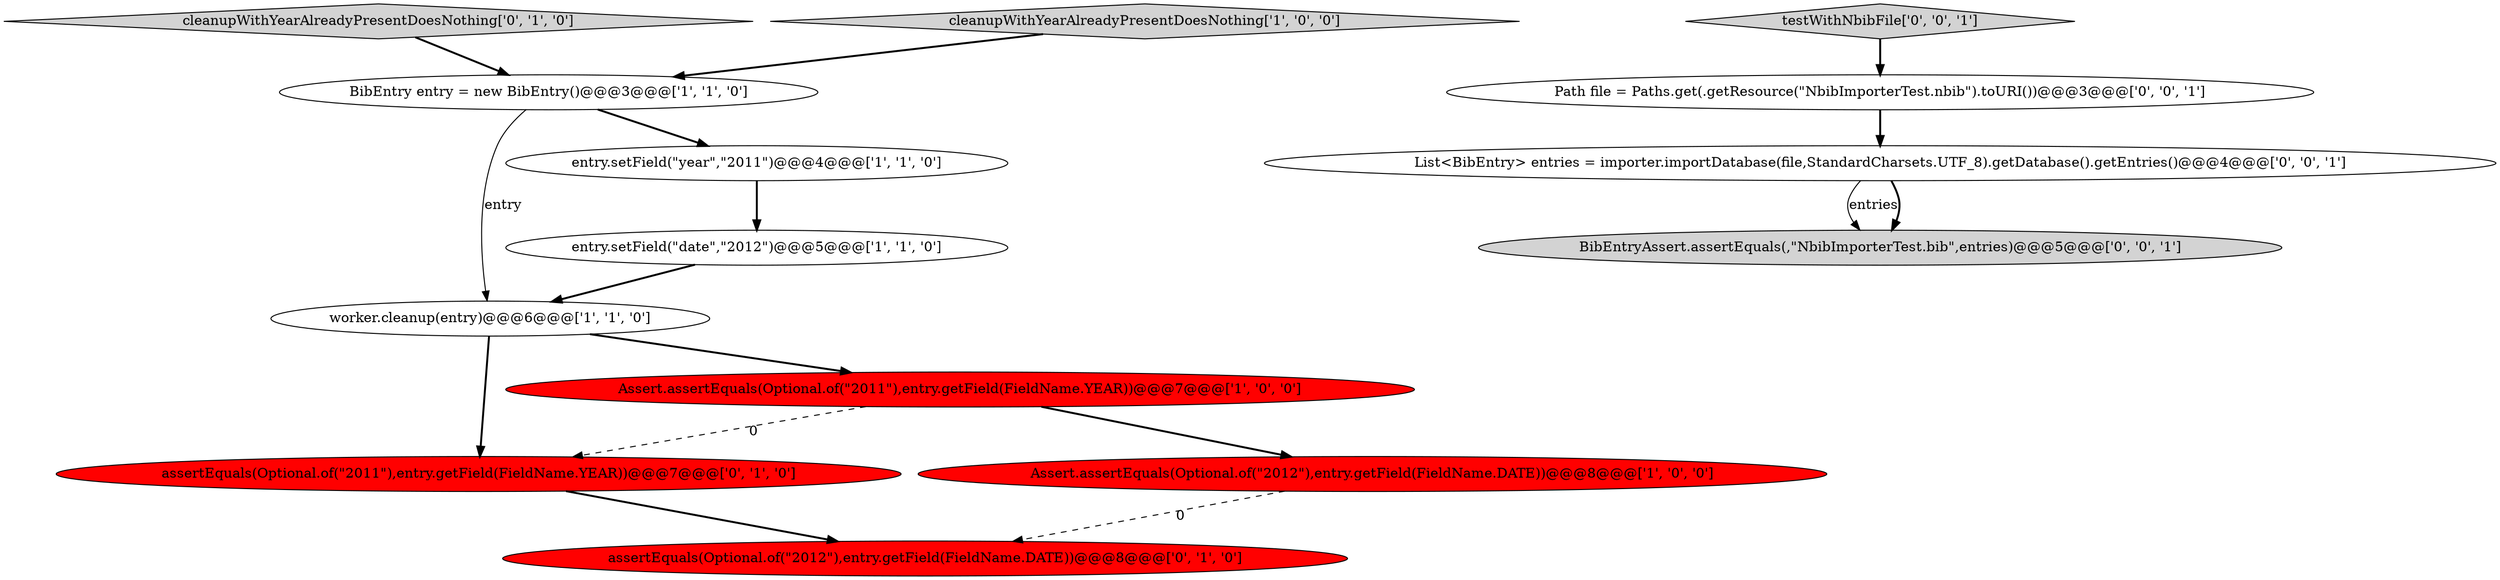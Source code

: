 digraph {
7 [style = filled, label = "cleanupWithYearAlreadyPresentDoesNothing['0', '1', '0']", fillcolor = lightgray, shape = diamond image = "AAA0AAABBB2BBB"];
5 [style = filled, label = "BibEntry entry = new BibEntry()@@@3@@@['1', '1', '0']", fillcolor = white, shape = ellipse image = "AAA0AAABBB1BBB"];
9 [style = filled, label = "assertEquals(Optional.of(\"2012\"),entry.getField(FieldName.DATE))@@@8@@@['0', '1', '0']", fillcolor = red, shape = ellipse image = "AAA1AAABBB2BBB"];
8 [style = filled, label = "assertEquals(Optional.of(\"2011\"),entry.getField(FieldName.YEAR))@@@7@@@['0', '1', '0']", fillcolor = red, shape = ellipse image = "AAA1AAABBB2BBB"];
10 [style = filled, label = "testWithNbibFile['0', '0', '1']", fillcolor = lightgray, shape = diamond image = "AAA0AAABBB3BBB"];
12 [style = filled, label = "List<BibEntry> entries = importer.importDatabase(file,StandardCharsets.UTF_8).getDatabase().getEntries()@@@4@@@['0', '0', '1']", fillcolor = white, shape = ellipse image = "AAA0AAABBB3BBB"];
4 [style = filled, label = "worker.cleanup(entry)@@@6@@@['1', '1', '0']", fillcolor = white, shape = ellipse image = "AAA0AAABBB1BBB"];
2 [style = filled, label = "Assert.assertEquals(Optional.of(\"2011\"),entry.getField(FieldName.YEAR))@@@7@@@['1', '0', '0']", fillcolor = red, shape = ellipse image = "AAA1AAABBB1BBB"];
3 [style = filled, label = "entry.setField(\"date\",\"2012\")@@@5@@@['1', '1', '0']", fillcolor = white, shape = ellipse image = "AAA0AAABBB1BBB"];
1 [style = filled, label = "cleanupWithYearAlreadyPresentDoesNothing['1', '0', '0']", fillcolor = lightgray, shape = diamond image = "AAA0AAABBB1BBB"];
0 [style = filled, label = "entry.setField(\"year\",\"2011\")@@@4@@@['1', '1', '0']", fillcolor = white, shape = ellipse image = "AAA0AAABBB1BBB"];
11 [style = filled, label = "BibEntryAssert.assertEquals(,\"NbibImporterTest.bib\",entries)@@@5@@@['0', '0', '1']", fillcolor = lightgray, shape = ellipse image = "AAA0AAABBB3BBB"];
6 [style = filled, label = "Assert.assertEquals(Optional.of(\"2012\"),entry.getField(FieldName.DATE))@@@8@@@['1', '0', '0']", fillcolor = red, shape = ellipse image = "AAA1AAABBB1BBB"];
13 [style = filled, label = "Path file = Paths.get(.getResource(\"NbibImporterTest.nbib\").toURI())@@@3@@@['0', '0', '1']", fillcolor = white, shape = ellipse image = "AAA0AAABBB3BBB"];
1->5 [style = bold, label=""];
0->3 [style = bold, label=""];
4->8 [style = bold, label=""];
7->5 [style = bold, label=""];
13->12 [style = bold, label=""];
4->2 [style = bold, label=""];
6->9 [style = dashed, label="0"];
5->0 [style = bold, label=""];
10->13 [style = bold, label=""];
2->8 [style = dashed, label="0"];
3->4 [style = bold, label=""];
2->6 [style = bold, label=""];
12->11 [style = solid, label="entries"];
5->4 [style = solid, label="entry"];
8->9 [style = bold, label=""];
12->11 [style = bold, label=""];
}
